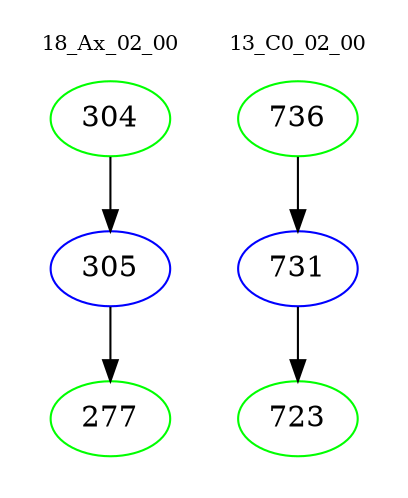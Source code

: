 digraph{
subgraph cluster_0 {
color = white
label = "18_Ax_02_00";
fontsize=10;
T0_304 [label="304", color="green"]
T0_304 -> T0_305 [color="black"]
T0_305 [label="305", color="blue"]
T0_305 -> T0_277 [color="black"]
T0_277 [label="277", color="green"]
}
subgraph cluster_1 {
color = white
label = "13_C0_02_00";
fontsize=10;
T1_736 [label="736", color="green"]
T1_736 -> T1_731 [color="black"]
T1_731 [label="731", color="blue"]
T1_731 -> T1_723 [color="black"]
T1_723 [label="723", color="green"]
}
}
